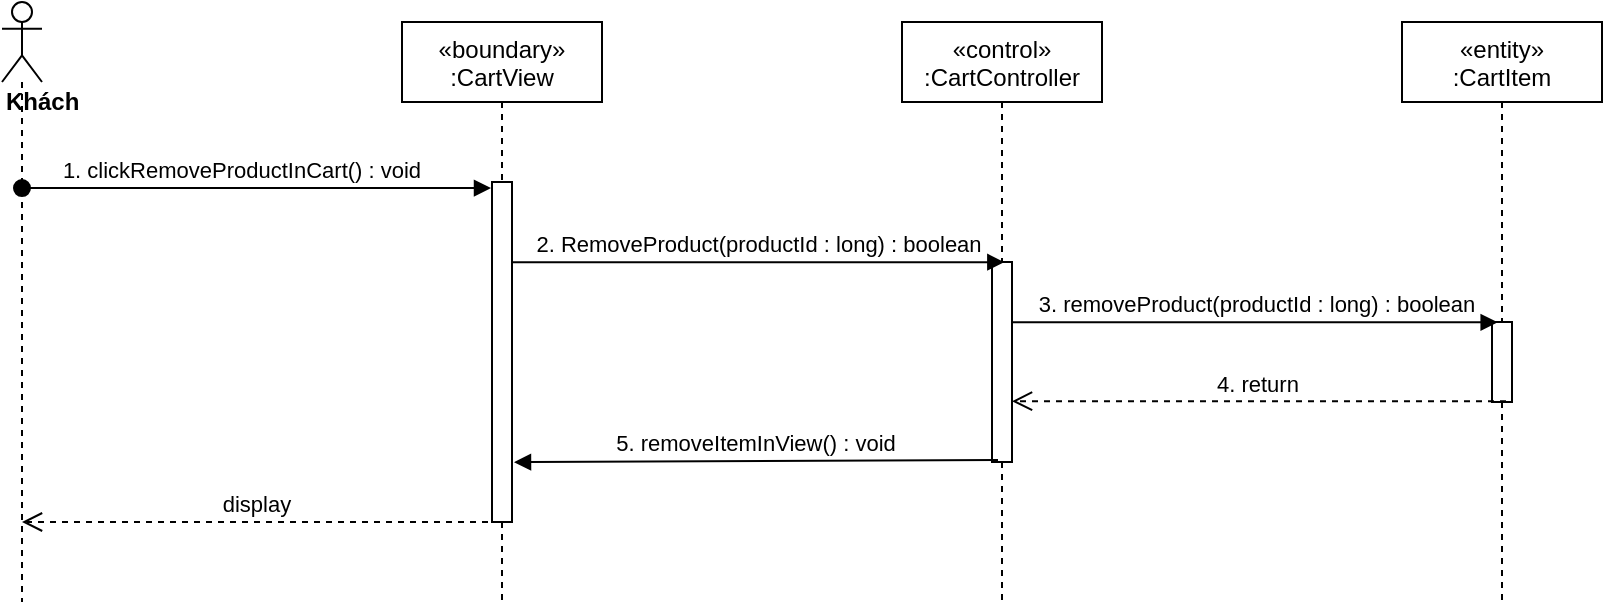 <mxfile version="14.7.0" type="device"><diagram id="kgpKYQtTHZ0yAKxKKP6v" name="Page-1"><mxGraphModel dx="1108" dy="425" grid="1" gridSize="10" guides="1" tooltips="1" connect="1" arrows="1" fold="1" page="1" pageScale="1" pageWidth="850" pageHeight="1100" math="0" shadow="0"><root><mxCell id="0"/><mxCell id="1" parent="0"/><mxCell id="l3sdI9aTcusR2lSH9l4D-1" value="«boundary»&#10;:CartView" style="shape=umlLifeline;perimeter=lifelinePerimeter;container=1;collapsible=0;recursiveResize=0;rounded=0;shadow=0;strokeWidth=1;" parent="1" vertex="1"><mxGeometry x="360" y="80" width="100" height="290" as="geometry"/></mxCell><mxCell id="l3sdI9aTcusR2lSH9l4D-2" value="" style="points=[];perimeter=orthogonalPerimeter;rounded=0;shadow=0;strokeWidth=1;" parent="l3sdI9aTcusR2lSH9l4D-1" vertex="1"><mxGeometry x="45" y="80" width="10" height="170" as="geometry"/></mxCell><mxCell id="l3sdI9aTcusR2lSH9l4D-4" value="«control»&#10;:CartController" style="shape=umlLifeline;perimeter=lifelinePerimeter;container=1;collapsible=0;recursiveResize=0;rounded=0;shadow=0;strokeWidth=1;" parent="1" vertex="1"><mxGeometry x="610" y="80" width="100" height="290" as="geometry"/></mxCell><mxCell id="l3sdI9aTcusR2lSH9l4D-5" value="" style="points=[];perimeter=orthogonalPerimeter;rounded=0;shadow=0;strokeWidth=1;" parent="l3sdI9aTcusR2lSH9l4D-4" vertex="1"><mxGeometry x="45" y="120" width="10" height="100" as="geometry"/></mxCell><mxCell id="l3sdI9aTcusR2lSH9l4D-6" value="&lt;div&gt;&lt;b&gt;Khách&lt;/b&gt;&lt;/div&gt;" style="shape=umlLifeline;participant=umlActor;perimeter=lifelinePerimeter;whiteSpace=wrap;html=1;container=1;collapsible=0;recursiveResize=0;verticalAlign=top;spacingTop=36;outlineConnect=0;align=left;" parent="1" vertex="1"><mxGeometry x="160" y="70" width="20" height="300" as="geometry"/></mxCell><mxCell id="l3sdI9aTcusR2lSH9l4D-7" value="1. clickRemoveProductInCart() : void" style="verticalAlign=bottom;startArrow=oval;endArrow=block;startSize=8;shadow=0;strokeWidth=1;entryX=-0.05;entryY=0.018;entryDx=0;entryDy=0;entryPerimeter=0;" parent="1" source="l3sdI9aTcusR2lSH9l4D-6" target="l3sdI9aTcusR2lSH9l4D-2" edge="1"><mxGeometry x="-0.06" relative="1" as="geometry"><mxPoint x="110" y="180" as="sourcePoint"/><mxPoint as="offset"/></mxGeometry></mxCell><mxCell id="l3sdI9aTcusR2lSH9l4D-8" value="«entity»&#10;:CartItem" style="shape=umlLifeline;perimeter=lifelinePerimeter;container=1;collapsible=0;recursiveResize=0;rounded=0;shadow=0;strokeWidth=1;" parent="1" vertex="1"><mxGeometry x="860" y="80" width="100" height="290" as="geometry"/></mxCell><mxCell id="l3sdI9aTcusR2lSH9l4D-9" value="" style="points=[];perimeter=orthogonalPerimeter;rounded=0;shadow=0;strokeWidth=1;" parent="l3sdI9aTcusR2lSH9l4D-8" vertex="1"><mxGeometry x="45" y="150" width="10" height="40" as="geometry"/></mxCell><mxCell id="l3sdI9aTcusR2lSH9l4D-10" value="2. RemoveProduct(productId : long) : boolean" style="html=1;verticalAlign=bottom;endArrow=block;entryX=0.617;entryY=0.001;entryDx=0;entryDy=0;entryPerimeter=0;" parent="1" source="l3sdI9aTcusR2lSH9l4D-2" target="l3sdI9aTcusR2lSH9l4D-5" edge="1"><mxGeometry width="80" relative="1" as="geometry"><mxPoint x="330" y="258" as="sourcePoint"/><mxPoint x="510" y="220" as="targetPoint"/></mxGeometry></mxCell><mxCell id="l3sdI9aTcusR2lSH9l4D-11" value="3. removeProduct(productId : long) : boolean" style="html=1;verticalAlign=bottom;endArrow=block;entryX=0.283;entryY=0.004;entryDx=0;entryDy=0;entryPerimeter=0;" parent="1" source="l3sdI9aTcusR2lSH9l4D-5" target="l3sdI9aTcusR2lSH9l4D-9" edge="1"><mxGeometry width="80" relative="1" as="geometry"><mxPoint x="680" y="220" as="sourcePoint"/><mxPoint x="770" y="290" as="targetPoint"/></mxGeometry></mxCell><mxCell id="l3sdI9aTcusR2lSH9l4D-12" value="4. return&amp;nbsp;" style="html=1;verticalAlign=bottom;endArrow=open;dashed=1;endSize=8;exitX=0.7;exitY=0.99;exitDx=0;exitDy=0;exitPerimeter=0;" parent="1" source="l3sdI9aTcusR2lSH9l4D-9" target="l3sdI9aTcusR2lSH9l4D-5" edge="1"><mxGeometry relative="1" as="geometry"><mxPoint x="880" y="380" as="sourcePoint"/><mxPoint x="660" y="380" as="targetPoint"/></mxGeometry></mxCell><mxCell id="l3sdI9aTcusR2lSH9l4D-13" value="5. removeItemInView() : void" style="verticalAlign=bottom;endArrow=block;shadow=0;strokeWidth=1;entryX=1.1;entryY=0.824;entryDx=0;entryDy=0;entryPerimeter=0;exitX=0.3;exitY=0.99;exitDx=0;exitDy=0;exitPerimeter=0;" parent="1" source="l3sdI9aTcusR2lSH9l4D-5" target="l3sdI9aTcusR2lSH9l4D-2" edge="1"><mxGeometry relative="1" as="geometry"><mxPoint x="630" y="300" as="sourcePoint"/><mxPoint x="440" y="302" as="targetPoint"/></mxGeometry></mxCell><mxCell id="rqssIf-hIfJS0XrDDxYI-1" value="display" style="html=1;verticalAlign=bottom;endArrow=open;dashed=1;endSize=8;exitX=-0.2;exitY=1;exitDx=0;exitDy=0;exitPerimeter=0;" edge="1" parent="1" source="l3sdI9aTcusR2lSH9l4D-2" target="l3sdI9aTcusR2lSH9l4D-6"><mxGeometry relative="1" as="geometry"><mxPoint x="600" y="220" as="sourcePoint"/><mxPoint x="520" y="220" as="targetPoint"/></mxGeometry></mxCell></root></mxGraphModel></diagram></mxfile>